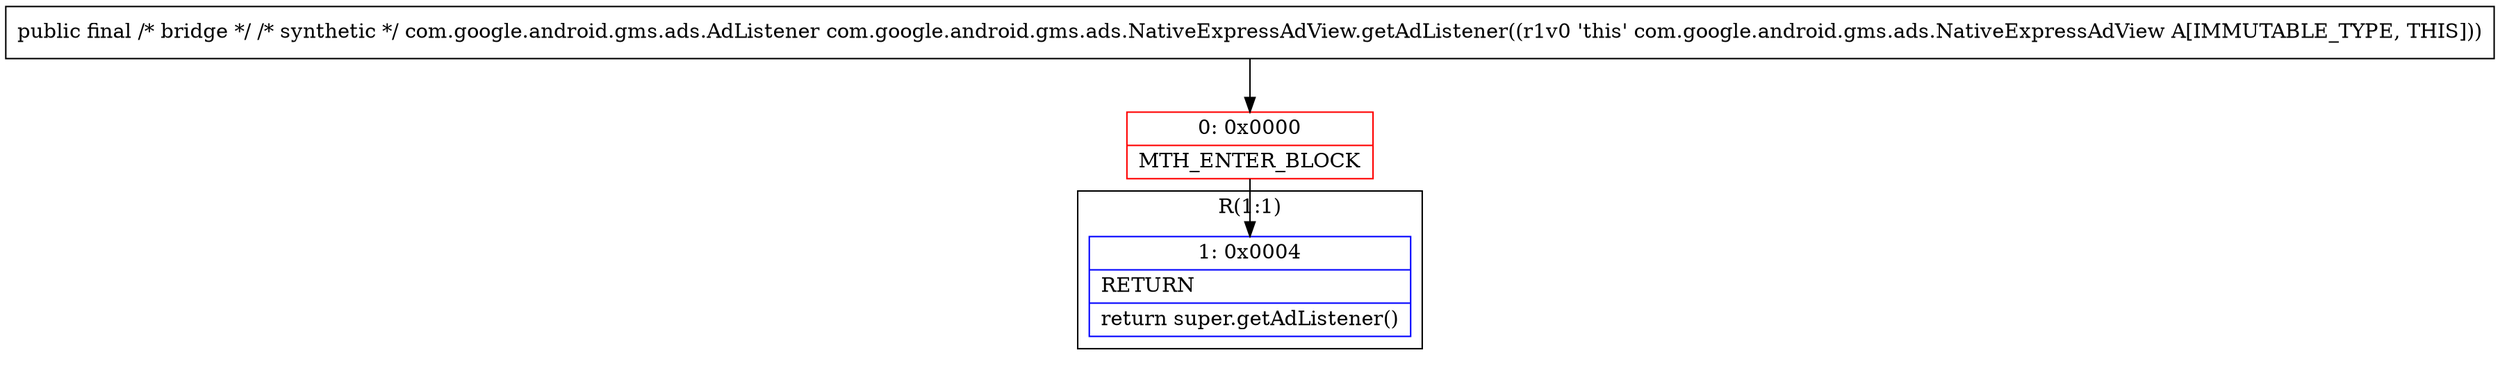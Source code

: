 digraph "CFG forcom.google.android.gms.ads.NativeExpressAdView.getAdListener()Lcom\/google\/android\/gms\/ads\/AdListener;" {
subgraph cluster_Region_621532874 {
label = "R(1:1)";
node [shape=record,color=blue];
Node_1 [shape=record,label="{1\:\ 0x0004|RETURN\l|return super.getAdListener()\l}"];
}
Node_0 [shape=record,color=red,label="{0\:\ 0x0000|MTH_ENTER_BLOCK\l}"];
MethodNode[shape=record,label="{public final \/* bridge *\/ \/* synthetic *\/ com.google.android.gms.ads.AdListener com.google.android.gms.ads.NativeExpressAdView.getAdListener((r1v0 'this' com.google.android.gms.ads.NativeExpressAdView A[IMMUTABLE_TYPE, THIS])) }"];
MethodNode -> Node_0;
Node_0 -> Node_1;
}

